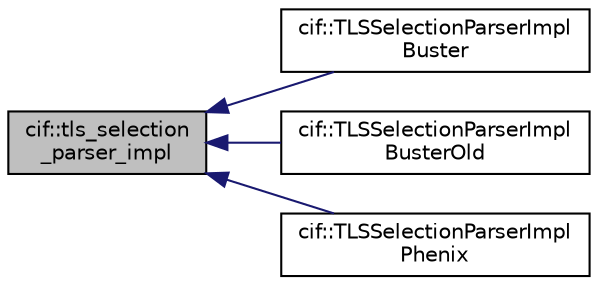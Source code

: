 digraph "cif::tls_selection_parser_impl"
{
  edge [fontname="Helvetica",fontsize="10",labelfontname="Helvetica",labelfontsize="10"];
  node [fontname="Helvetica",fontsize="10",shape=record];
  rankdir="LR";
  Node0 [label="cif::tls_selection\l_parser_impl",height=0.2,width=0.4,color="black", fillcolor="grey75", style="filled", fontcolor="black"];
  Node0 -> Node1 [dir="back",color="midnightblue",fontsize="10",style="solid",fontname="Helvetica"];
  Node1 [label="cif::TLSSelectionParserImpl\lBuster",height=0.2,width=0.4,color="black", fillcolor="white", style="filled",URL="$classcif_1_1TLSSelectionParserImplBuster.html"];
  Node0 -> Node2 [dir="back",color="midnightblue",fontsize="10",style="solid",fontname="Helvetica"];
  Node2 [label="cif::TLSSelectionParserImpl\lBusterOld",height=0.2,width=0.4,color="black", fillcolor="white", style="filled",URL="$classcif_1_1TLSSelectionParserImplBusterOld.html"];
  Node0 -> Node3 [dir="back",color="midnightblue",fontsize="10",style="solid",fontname="Helvetica"];
  Node3 [label="cif::TLSSelectionParserImpl\lPhenix",height=0.2,width=0.4,color="black", fillcolor="white", style="filled",URL="$classcif_1_1TLSSelectionParserImplPhenix.html"];
}
